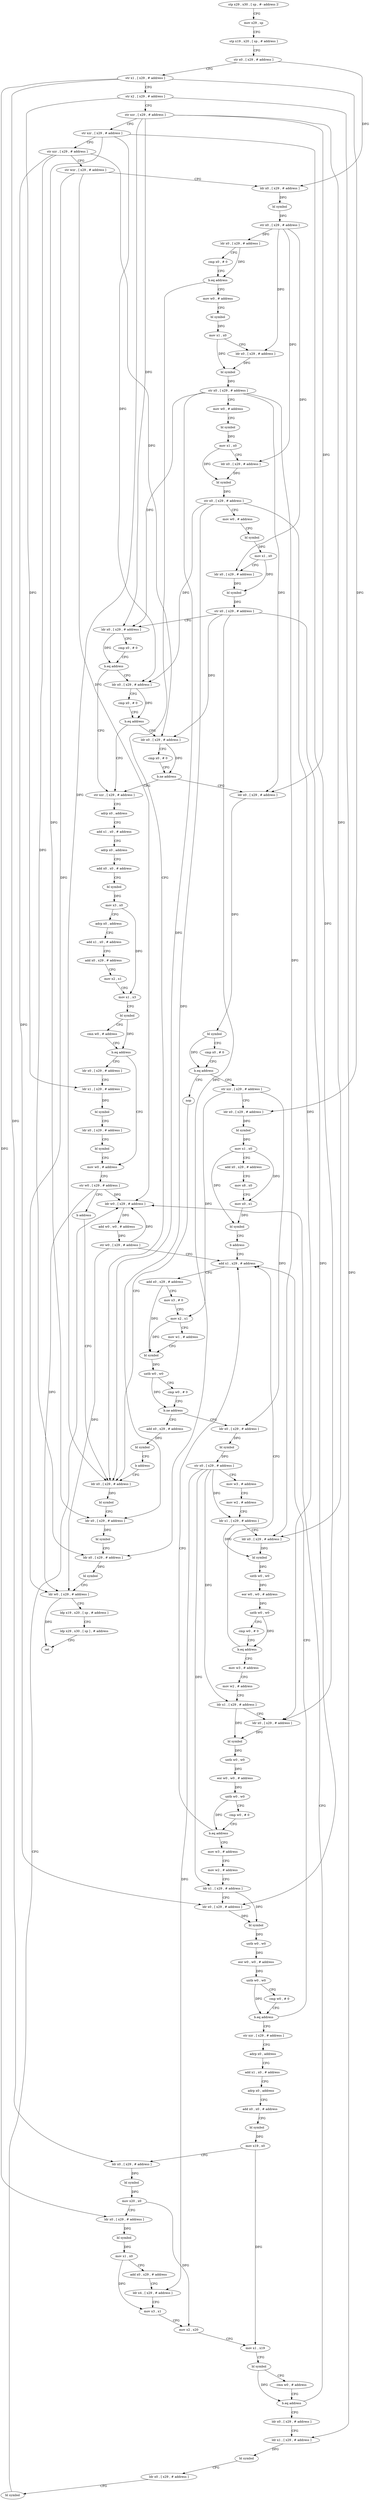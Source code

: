 digraph "func" {
"126036" [label = "stp x29 , x30 , [ sp , #- address ]!" ]
"126040" [label = "mov x29 , sp" ]
"126044" [label = "stp x19 , x20 , [ sp , # address ]" ]
"126048" [label = "str x0 , [ x29 , # address ]" ]
"126052" [label = "str x1 , [ x29 , # address ]" ]
"126056" [label = "str x2 , [ x29 , # address ]" ]
"126060" [label = "str xzr , [ x29 , # address ]" ]
"126064" [label = "str xzr , [ x29 , # address ]" ]
"126068" [label = "str xzr , [ x29 , # address ]" ]
"126072" [label = "str wzr , [ x29 , # address ]" ]
"126076" [label = "ldr x0 , [ x29 , # address ]" ]
"126080" [label = "bl symbol" ]
"126084" [label = "str x0 , [ x29 , # address ]" ]
"126088" [label = "ldr x0 , [ x29 , # address ]" ]
"126092" [label = "cmp x0 , # 0" ]
"126096" [label = "b.eq address" ]
"126652" [label = "ldr x0 , [ x29 , # address ]" ]
"126100" [label = "mov w0 , # address" ]
"126656" [label = "bl symbol" ]
"126660" [label = "ldr x0 , [ x29 , # address ]" ]
"126664" [label = "bl symbol" ]
"126668" [label = "ldr x0 , [ x29 , # address ]" ]
"126672" [label = "bl symbol" ]
"126676" [label = "ldr w0 , [ x29 , # address ]" ]
"126680" [label = "ldp x19 , x20 , [ sp , # address ]" ]
"126684" [label = "ldp x29 , x30 , [ sp ] , # address" ]
"126688" [label = "ret" ]
"126104" [label = "bl symbol" ]
"126108" [label = "mov x1 , x0" ]
"126112" [label = "ldr x0 , [ x29 , # address ]" ]
"126116" [label = "bl symbol" ]
"126120" [label = "str x0 , [ x29 , # address ]" ]
"126124" [label = "mov w0 , # address" ]
"126128" [label = "bl symbol" ]
"126132" [label = "mov x1 , x0" ]
"126136" [label = "ldr x0 , [ x29 , # address ]" ]
"126140" [label = "bl symbol" ]
"126144" [label = "str x0 , [ x29 , # address ]" ]
"126148" [label = "mov w0 , # address" ]
"126152" [label = "bl symbol" ]
"126156" [label = "mov x1 , x0" ]
"126160" [label = "ldr x0 , [ x29 , # address ]" ]
"126164" [label = "bl symbol" ]
"126168" [label = "str x0 , [ x29 , # address ]" ]
"126172" [label = "ldr x0 , [ x29 , # address ]" ]
"126176" [label = "cmp x0 , # 0" ]
"126180" [label = "b.eq address" ]
"126208" [label = "str xzr , [ x29 , # address ]" ]
"126184" [label = "ldr x0 , [ x29 , # address ]" ]
"126212" [label = "adrp x0 , address" ]
"126216" [label = "add x1 , x0 , # address" ]
"126220" [label = "adrp x0 , address" ]
"126224" [label = "add x0 , x0 , # address" ]
"126228" [label = "bl symbol" ]
"126232" [label = "mov x3 , x0" ]
"126236" [label = "adrp x0 , address" ]
"126240" [label = "add x1 , x0 , # address" ]
"126244" [label = "add x0 , x29 , # address" ]
"126248" [label = "mov x2 , x1" ]
"126252" [label = "mov x1 , x3" ]
"126256" [label = "bl symbol" ]
"126260" [label = "cmn w0 , # address" ]
"126264" [label = "b.eq address" ]
"126288" [label = "mov w0 , # address" ]
"126268" [label = "ldr x0 , [ x29 , # address ]" ]
"126188" [label = "cmp x0 , # 0" ]
"126192" [label = "b.eq address" ]
"126196" [label = "ldr x0 , [ x29 , # address ]" ]
"126292" [label = "str w0 , [ x29 , # address ]" ]
"126296" [label = "b address" ]
"126272" [label = "ldr x1 , [ x29 , # address ]" ]
"126276" [label = "bl symbol" ]
"126280" [label = "ldr x0 , [ x29 , # address ]" ]
"126284" [label = "bl symbol" ]
"126200" [label = "cmp x0 , # 0" ]
"126204" [label = "b.ne address" ]
"126300" [label = "ldr x0 , [ x29 , # address ]" ]
"126304" [label = "bl symbol" ]
"126308" [label = "cmp x0 , # 0" ]
"126312" [label = "b.eq address" ]
"126648" [label = "nop" ]
"126316" [label = "str xzr , [ x29 , # address ]" ]
"126320" [label = "ldr x0 , [ x29 , # address ]" ]
"126324" [label = "bl symbol" ]
"126328" [label = "mov x1 , x0" ]
"126332" [label = "add x0 , x29 , # address" ]
"126336" [label = "mov x8 , x0" ]
"126340" [label = "mov x0 , x1" ]
"126344" [label = "bl symbol" ]
"126348" [label = "b address" ]
"126600" [label = "add x1 , x29 , # address" ]
"126604" [label = "add x0 , x29 , # address" ]
"126608" [label = "mov x3 , # 0" ]
"126612" [label = "mov x2 , x1" ]
"126616" [label = "mov w1 , # address" ]
"126620" [label = "bl symbol" ]
"126624" [label = "uxtb w0 , w0" ]
"126628" [label = "cmp w0 , # 0" ]
"126632" [label = "b.ne address" ]
"126352" [label = "ldr x0 , [ x29 , # address ]" ]
"126636" [label = "add x0 , x29 , # address" ]
"126356" [label = "bl symbol" ]
"126360" [label = "str x0 , [ x29 , # address ]" ]
"126364" [label = "mov w3 , # address" ]
"126368" [label = "mov w2 , # address" ]
"126372" [label = "ldr x1 , [ x29 , # address ]" ]
"126376" [label = "ldr x0 , [ x29 , # address ]" ]
"126380" [label = "bl symbol" ]
"126384" [label = "uxtb w0 , w0" ]
"126388" [label = "eor w0 , w0 , # address" ]
"126392" [label = "uxtb w0 , w0" ]
"126396" [label = "cmp w0 , # 0" ]
"126400" [label = "b.eq address" ]
"126404" [label = "mov w3 , # address" ]
"126640" [label = "bl symbol" ]
"126644" [label = "b address" ]
"126408" [label = "mov w2 , # address" ]
"126412" [label = "ldr x1 , [ x29 , # address ]" ]
"126416" [label = "ldr x0 , [ x29 , # address ]" ]
"126420" [label = "bl symbol" ]
"126424" [label = "uxtb w0 , w0" ]
"126428" [label = "eor w0 , w0 , # address" ]
"126432" [label = "uxtb w0 , w0" ]
"126436" [label = "cmp w0 , # 0" ]
"126440" [label = "b.eq address" ]
"126444" [label = "mov w3 , # address" ]
"126448" [label = "mov w2 , # address" ]
"126452" [label = "ldr x1 , [ x29 , # address ]" ]
"126456" [label = "ldr x0 , [ x29 , # address ]" ]
"126460" [label = "bl symbol" ]
"126464" [label = "uxtb w0 , w0" ]
"126468" [label = "eor w0 , w0 , # address" ]
"126472" [label = "uxtb w0 , w0" ]
"126476" [label = "cmp w0 , # 0" ]
"126480" [label = "b.eq address" ]
"126484" [label = "str xzr , [ x29 , # address ]" ]
"126488" [label = "adrp x0 , address" ]
"126492" [label = "add x1 , x0 , # address" ]
"126496" [label = "adrp x0 , address" ]
"126500" [label = "add x0 , x0 , # address" ]
"126504" [label = "bl symbol" ]
"126508" [label = "mov x19 , x0" ]
"126512" [label = "ldr x0 , [ x29 , # address ]" ]
"126516" [label = "bl symbol" ]
"126520" [label = "mov x20 , x0" ]
"126524" [label = "ldr x0 , [ x29 , # address ]" ]
"126528" [label = "bl symbol" ]
"126532" [label = "mov x1 , x0" ]
"126536" [label = "add x0 , x29 , # address" ]
"126540" [label = "ldr x4 , [ x29 , # address ]" ]
"126544" [label = "mov x3 , x1" ]
"126548" [label = "mov x2 , x20" ]
"126552" [label = "mov x1 , x19" ]
"126556" [label = "bl symbol" ]
"126560" [label = "cmn w0 , # address" ]
"126564" [label = "b.eq address" ]
"126588" [label = "ldr w0 , [ x29 , # address ]" ]
"126568" [label = "ldr x0 , [ x29 , # address ]" ]
"126592" [label = "add w0 , w0 , # address" ]
"126596" [label = "str w0 , [ x29 , # address ]" ]
"126572" [label = "ldr x1 , [ x29 , # address ]" ]
"126576" [label = "bl symbol" ]
"126580" [label = "ldr x0 , [ x29 , # address ]" ]
"126584" [label = "bl symbol" ]
"126036" -> "126040" [ label = "CFG" ]
"126040" -> "126044" [ label = "CFG" ]
"126044" -> "126048" [ label = "CFG" ]
"126048" -> "126052" [ label = "CFG" ]
"126048" -> "126076" [ label = "DFG" ]
"126052" -> "126056" [ label = "CFG" ]
"126052" -> "126320" [ label = "DFG" ]
"126052" -> "126512" [ label = "DFG" ]
"126052" -> "126524" [ label = "DFG" ]
"126056" -> "126060" [ label = "CFG" ]
"126056" -> "126272" [ label = "DFG" ]
"126056" -> "126572" [ label = "DFG" ]
"126060" -> "126064" [ label = "CFG" ]
"126060" -> "126652" [ label = "DFG" ]
"126060" -> "126172" [ label = "DFG" ]
"126060" -> "126300" [ label = "DFG" ]
"126060" -> "126376" [ label = "DFG" ]
"126064" -> "126068" [ label = "CFG" ]
"126064" -> "126660" [ label = "DFG" ]
"126064" -> "126184" [ label = "DFG" ]
"126064" -> "126416" [ label = "DFG" ]
"126068" -> "126072" [ label = "CFG" ]
"126068" -> "126668" [ label = "DFG" ]
"126068" -> "126196" [ label = "DFG" ]
"126068" -> "126456" [ label = "DFG" ]
"126072" -> "126076" [ label = "CFG" ]
"126072" -> "126676" [ label = "DFG" ]
"126072" -> "126588" [ label = "DFG" ]
"126076" -> "126080" [ label = "DFG" ]
"126080" -> "126084" [ label = "DFG" ]
"126084" -> "126088" [ label = "DFG" ]
"126084" -> "126112" [ label = "DFG" ]
"126084" -> "126136" [ label = "DFG" ]
"126084" -> "126160" [ label = "DFG" ]
"126088" -> "126092" [ label = "CFG" ]
"126088" -> "126096" [ label = "DFG" ]
"126092" -> "126096" [ label = "CFG" ]
"126096" -> "126652" [ label = "CFG" ]
"126096" -> "126100" [ label = "CFG" ]
"126652" -> "126656" [ label = "DFG" ]
"126100" -> "126104" [ label = "CFG" ]
"126656" -> "126660" [ label = "CFG" ]
"126660" -> "126664" [ label = "DFG" ]
"126664" -> "126668" [ label = "CFG" ]
"126668" -> "126672" [ label = "DFG" ]
"126672" -> "126676" [ label = "CFG" ]
"126676" -> "126680" [ label = "CFG" ]
"126676" -> "126688" [ label = "DFG" ]
"126680" -> "126684" [ label = "CFG" ]
"126684" -> "126688" [ label = "CFG" ]
"126104" -> "126108" [ label = "DFG" ]
"126108" -> "126112" [ label = "CFG" ]
"126108" -> "126116" [ label = "DFG" ]
"126112" -> "126116" [ label = "DFG" ]
"126116" -> "126120" [ label = "DFG" ]
"126120" -> "126124" [ label = "CFG" ]
"126120" -> "126652" [ label = "DFG" ]
"126120" -> "126172" [ label = "DFG" ]
"126120" -> "126300" [ label = "DFG" ]
"126120" -> "126376" [ label = "DFG" ]
"126124" -> "126128" [ label = "CFG" ]
"126128" -> "126132" [ label = "DFG" ]
"126132" -> "126136" [ label = "CFG" ]
"126132" -> "126140" [ label = "DFG" ]
"126136" -> "126140" [ label = "DFG" ]
"126140" -> "126144" [ label = "DFG" ]
"126144" -> "126148" [ label = "CFG" ]
"126144" -> "126660" [ label = "DFG" ]
"126144" -> "126184" [ label = "DFG" ]
"126144" -> "126416" [ label = "DFG" ]
"126148" -> "126152" [ label = "CFG" ]
"126152" -> "126156" [ label = "DFG" ]
"126156" -> "126160" [ label = "CFG" ]
"126156" -> "126164" [ label = "DFG" ]
"126160" -> "126164" [ label = "DFG" ]
"126164" -> "126168" [ label = "DFG" ]
"126168" -> "126172" [ label = "CFG" ]
"126168" -> "126668" [ label = "DFG" ]
"126168" -> "126196" [ label = "DFG" ]
"126168" -> "126456" [ label = "DFG" ]
"126172" -> "126176" [ label = "CFG" ]
"126172" -> "126180" [ label = "DFG" ]
"126176" -> "126180" [ label = "CFG" ]
"126180" -> "126208" [ label = "CFG" ]
"126180" -> "126184" [ label = "CFG" ]
"126208" -> "126212" [ label = "CFG" ]
"126184" -> "126188" [ label = "CFG" ]
"126184" -> "126192" [ label = "DFG" ]
"126212" -> "126216" [ label = "CFG" ]
"126216" -> "126220" [ label = "CFG" ]
"126220" -> "126224" [ label = "CFG" ]
"126224" -> "126228" [ label = "CFG" ]
"126228" -> "126232" [ label = "DFG" ]
"126232" -> "126236" [ label = "CFG" ]
"126232" -> "126252" [ label = "DFG" ]
"126236" -> "126240" [ label = "CFG" ]
"126240" -> "126244" [ label = "CFG" ]
"126244" -> "126248" [ label = "CFG" ]
"126248" -> "126252" [ label = "CFG" ]
"126252" -> "126256" [ label = "CFG" ]
"126256" -> "126260" [ label = "CFG" ]
"126256" -> "126264" [ label = "DFG" ]
"126260" -> "126264" [ label = "CFG" ]
"126264" -> "126288" [ label = "CFG" ]
"126264" -> "126268" [ label = "CFG" ]
"126288" -> "126292" [ label = "CFG" ]
"126268" -> "126272" [ label = "CFG" ]
"126188" -> "126192" [ label = "CFG" ]
"126192" -> "126208" [ label = "CFG" ]
"126192" -> "126196" [ label = "CFG" ]
"126196" -> "126200" [ label = "CFG" ]
"126196" -> "126204" [ label = "DFG" ]
"126292" -> "126296" [ label = "CFG" ]
"126292" -> "126676" [ label = "DFG" ]
"126292" -> "126588" [ label = "DFG" ]
"126296" -> "126652" [ label = "CFG" ]
"126272" -> "126276" [ label = "DFG" ]
"126276" -> "126280" [ label = "CFG" ]
"126280" -> "126284" [ label = "CFG" ]
"126284" -> "126288" [ label = "CFG" ]
"126200" -> "126204" [ label = "CFG" ]
"126204" -> "126300" [ label = "CFG" ]
"126204" -> "126208" [ label = "CFG" ]
"126300" -> "126304" [ label = "DFG" ]
"126304" -> "126308" [ label = "CFG" ]
"126304" -> "126312" [ label = "DFG" ]
"126308" -> "126312" [ label = "CFG" ]
"126312" -> "126648" [ label = "CFG" ]
"126312" -> "126316" [ label = "CFG" ]
"126648" -> "126652" [ label = "CFG" ]
"126316" -> "126320" [ label = "CFG" ]
"126316" -> "126352" [ label = "DFG" ]
"126316" -> "126612" [ label = "DFG" ]
"126320" -> "126324" [ label = "DFG" ]
"126324" -> "126328" [ label = "DFG" ]
"126328" -> "126332" [ label = "CFG" ]
"126328" -> "126340" [ label = "DFG" ]
"126328" -> "126344" [ label = "DFG" ]
"126332" -> "126336" [ label = "CFG" ]
"126336" -> "126340" [ label = "CFG" ]
"126340" -> "126344" [ label = "DFG" ]
"126344" -> "126348" [ label = "CFG" ]
"126348" -> "126600" [ label = "CFG" ]
"126600" -> "126604" [ label = "CFG" ]
"126604" -> "126608" [ label = "CFG" ]
"126604" -> "126620" [ label = "DFG" ]
"126608" -> "126612" [ label = "CFG" ]
"126612" -> "126616" [ label = "CFG" ]
"126612" -> "126620" [ label = "DFG" ]
"126616" -> "126620" [ label = "CFG" ]
"126620" -> "126624" [ label = "DFG" ]
"126624" -> "126628" [ label = "CFG" ]
"126624" -> "126632" [ label = "DFG" ]
"126628" -> "126632" [ label = "CFG" ]
"126632" -> "126352" [ label = "CFG" ]
"126632" -> "126636" [ label = "CFG" ]
"126352" -> "126356" [ label = "DFG" ]
"126636" -> "126640" [ label = "DFG" ]
"126356" -> "126360" [ label = "DFG" ]
"126360" -> "126364" [ label = "CFG" ]
"126360" -> "126372" [ label = "DFG" ]
"126360" -> "126412" [ label = "DFG" ]
"126360" -> "126452" [ label = "DFG" ]
"126360" -> "126540" [ label = "DFG" ]
"126364" -> "126368" [ label = "CFG" ]
"126368" -> "126372" [ label = "CFG" ]
"126372" -> "126376" [ label = "CFG" ]
"126372" -> "126380" [ label = "DFG" ]
"126376" -> "126380" [ label = "DFG" ]
"126380" -> "126384" [ label = "DFG" ]
"126384" -> "126388" [ label = "DFG" ]
"126388" -> "126392" [ label = "DFG" ]
"126392" -> "126396" [ label = "CFG" ]
"126392" -> "126400" [ label = "DFG" ]
"126396" -> "126400" [ label = "CFG" ]
"126400" -> "126600" [ label = "CFG" ]
"126400" -> "126404" [ label = "CFG" ]
"126404" -> "126408" [ label = "CFG" ]
"126640" -> "126644" [ label = "CFG" ]
"126644" -> "126652" [ label = "CFG" ]
"126408" -> "126412" [ label = "CFG" ]
"126412" -> "126416" [ label = "CFG" ]
"126412" -> "126420" [ label = "DFG" ]
"126416" -> "126420" [ label = "DFG" ]
"126420" -> "126424" [ label = "DFG" ]
"126424" -> "126428" [ label = "DFG" ]
"126428" -> "126432" [ label = "DFG" ]
"126432" -> "126436" [ label = "CFG" ]
"126432" -> "126440" [ label = "DFG" ]
"126436" -> "126440" [ label = "CFG" ]
"126440" -> "126600" [ label = "CFG" ]
"126440" -> "126444" [ label = "CFG" ]
"126444" -> "126448" [ label = "CFG" ]
"126448" -> "126452" [ label = "CFG" ]
"126452" -> "126456" [ label = "CFG" ]
"126452" -> "126460" [ label = "DFG" ]
"126456" -> "126460" [ label = "DFG" ]
"126460" -> "126464" [ label = "DFG" ]
"126464" -> "126468" [ label = "DFG" ]
"126468" -> "126472" [ label = "DFG" ]
"126472" -> "126476" [ label = "CFG" ]
"126472" -> "126480" [ label = "DFG" ]
"126476" -> "126480" [ label = "CFG" ]
"126480" -> "126600" [ label = "CFG" ]
"126480" -> "126484" [ label = "CFG" ]
"126484" -> "126488" [ label = "CFG" ]
"126488" -> "126492" [ label = "CFG" ]
"126492" -> "126496" [ label = "CFG" ]
"126496" -> "126500" [ label = "CFG" ]
"126500" -> "126504" [ label = "CFG" ]
"126504" -> "126508" [ label = "DFG" ]
"126508" -> "126512" [ label = "CFG" ]
"126508" -> "126552" [ label = "DFG" ]
"126512" -> "126516" [ label = "DFG" ]
"126516" -> "126520" [ label = "DFG" ]
"126520" -> "126524" [ label = "CFG" ]
"126520" -> "126548" [ label = "DFG" ]
"126524" -> "126528" [ label = "DFG" ]
"126528" -> "126532" [ label = "DFG" ]
"126532" -> "126536" [ label = "CFG" ]
"126532" -> "126544" [ label = "DFG" ]
"126536" -> "126540" [ label = "CFG" ]
"126540" -> "126544" [ label = "CFG" ]
"126544" -> "126548" [ label = "CFG" ]
"126548" -> "126552" [ label = "CFG" ]
"126552" -> "126556" [ label = "CFG" ]
"126556" -> "126560" [ label = "CFG" ]
"126556" -> "126564" [ label = "DFG" ]
"126560" -> "126564" [ label = "CFG" ]
"126564" -> "126588" [ label = "CFG" ]
"126564" -> "126568" [ label = "CFG" ]
"126588" -> "126592" [ label = "DFG" ]
"126568" -> "126572" [ label = "CFG" ]
"126592" -> "126596" [ label = "DFG" ]
"126596" -> "126600" [ label = "CFG" ]
"126596" -> "126676" [ label = "DFG" ]
"126596" -> "126588" [ label = "DFG" ]
"126572" -> "126576" [ label = "DFG" ]
"126576" -> "126580" [ label = "CFG" ]
"126580" -> "126584" [ label = "CFG" ]
"126584" -> "126588" [ label = "CFG" ]
}
